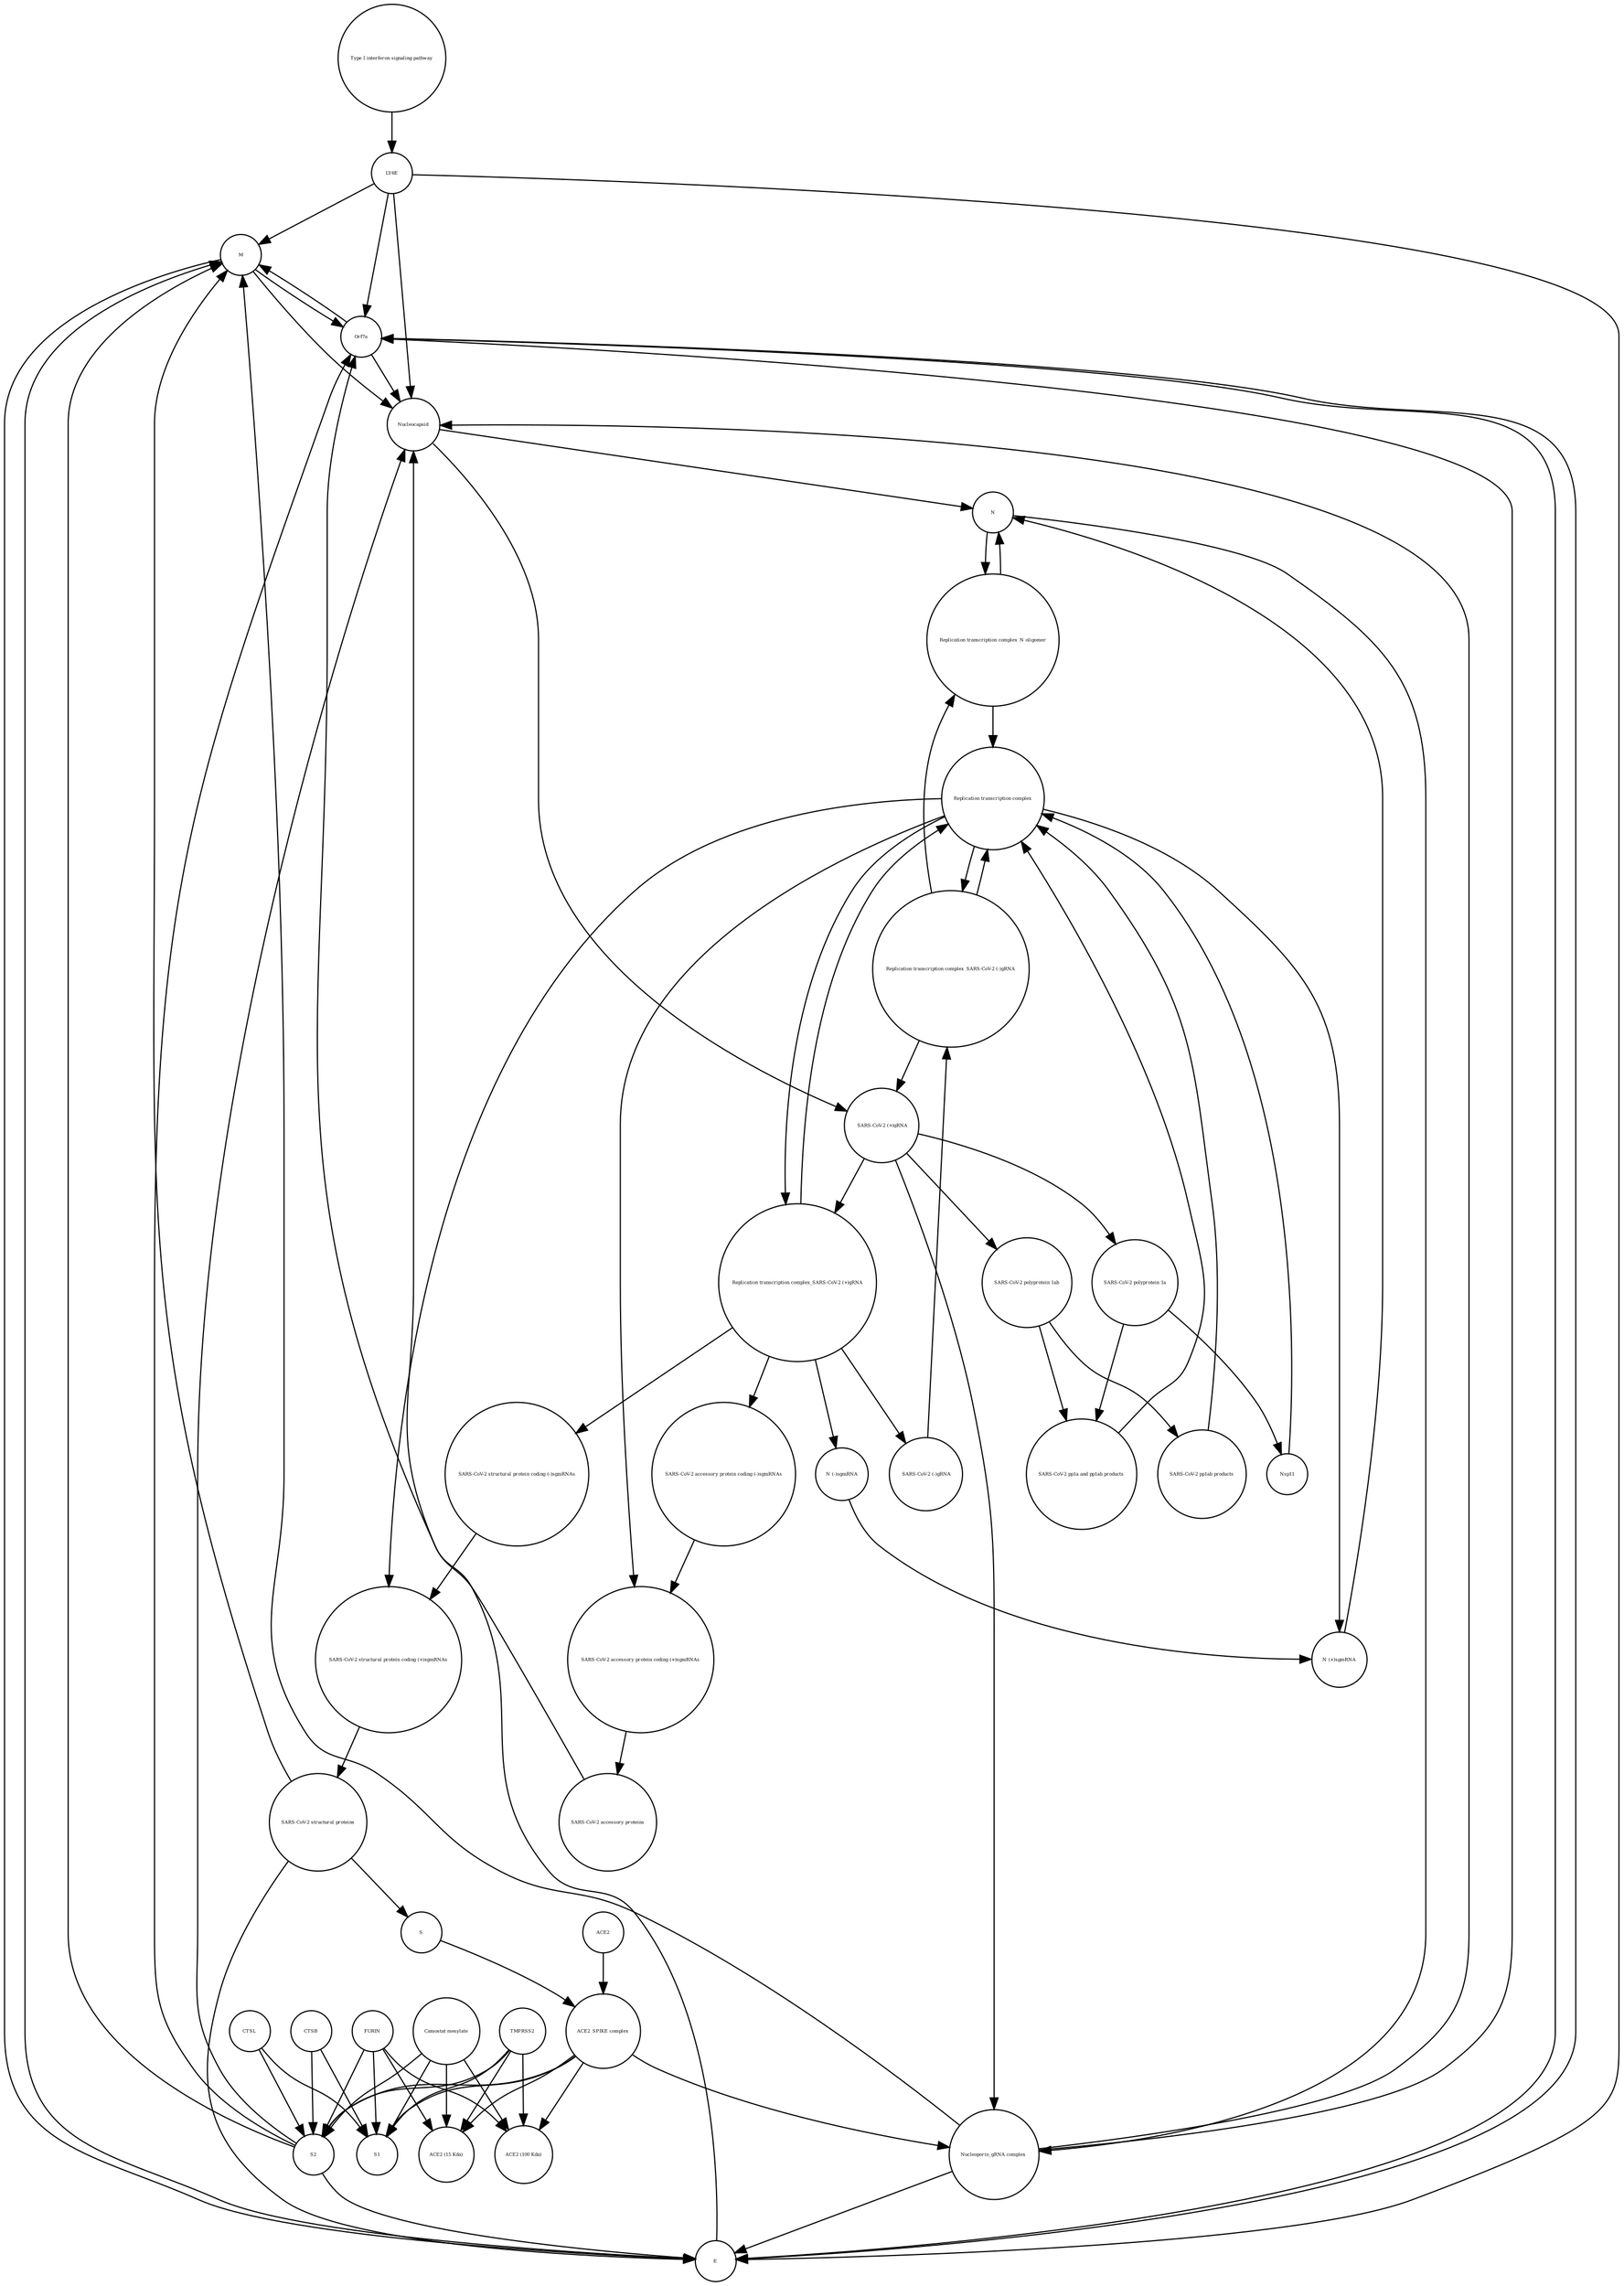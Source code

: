 strict digraph  {
"Type I interferon signaling pathway" [annotation="", bipartite=0, cls=phenotype, fontsize=4, label="Type I interferon signaling pathway", shape=circle];
LY6E [annotation="", bipartite=0, cls=macromolecule, fontsize=4, label=LY6E, shape=circle];
"ACE2 (100 Kda)" [annotation="", bipartite=0, cls=macromolecule, fontsize=4, label="ACE2 (100 Kda)", shape=circle];
M [annotation="", bipartite=0, cls=macromolecule, fontsize=4, label=M, shape=circle];
TMPRSS2 [annotation="", bipartite=0, cls=macromolecule, fontsize=4, label=TMPRSS2, shape=circle];
"ACE2 (15 Kda)" [annotation="", bipartite=0, cls=macromolecule, fontsize=4, label="ACE2 (15 Kda)", shape=circle];
S [annotation="", bipartite=0, cls="macromolecule multimer", fontsize=4, label=S, shape=circle];
" SARS-CoV-2 (-)gRNA" [annotation="", bipartite=0, cls="nucleic acid feature", fontsize=4, label=" SARS-CoV-2 (-)gRNA", shape=circle];
Orf7a [annotation="", bipartite=0, cls=macromolecule, fontsize=4, label=Orf7a, shape=circle];
FURIN [annotation="", bipartite=0, cls=macromolecule, fontsize=4, label=FURIN, shape=circle];
"Replication transcription complex_N oligomer" [annotation="", bipartite=0, cls=complex, fontsize=4, label="Replication transcription complex_N oligomer", shape=circle];
"SARS-CoV-2 pp1ab products" [annotation="", bipartite=0, cls=complex, fontsize=4, label="SARS-CoV-2 pp1ab products", shape=circle];
Nsp11 [annotation="", bipartite=0, cls=macromolecule, fontsize=4, label=Nsp11, shape=circle];
CTSL [annotation="", bipartite=0, cls=macromolecule, fontsize=4, label=CTSL, shape=circle];
"Replication transcription complex_SARS-CoV-2 (-)gRNA" [annotation="", bipartite=0, cls=complex, fontsize=4, label="Replication transcription complex_SARS-CoV-2 (-)gRNA", shape=circle];
"SARS-CoV-2 structural protein coding (+)sgmRNAs" [annotation="", bipartite=0, cls=complex, fontsize=4, label="SARS-CoV-2 structural protein coding (+)sgmRNAs", shape=circle];
"Camostat mesylate" [annotation="urn_miriam_pubchem.compound_2536", bipartite=0, cls="simple chemical", fontsize=4, label="Camostat mesylate", shape=circle];
"N (+)sgmRNA" [annotation="", bipartite=0, cls="nucleic acid feature", fontsize=4, label="N (+)sgmRNA", shape=circle];
"Replication transcription complex" [annotation="", bipartite=0, cls=complex, fontsize=4, label="Replication transcription complex", shape=circle];
"SARS-CoV-2 polyprotein 1ab" [annotation="", bipartite=0, cls=macromolecule, fontsize=4, label="SARS-CoV-2 polyprotein 1ab", shape=circle];
"SARS-CoV-2 accessory proteins" [annotation="", bipartite=0, cls=complex, fontsize=4, label="SARS-CoV-2 accessory proteins", shape=circle];
E [annotation="", bipartite=0, cls=macromolecule, fontsize=4, label=E, shape=circle];
S1 [annotation="", bipartite=0, cls=macromolecule, fontsize=4, label=S1, shape=circle];
"SARS-CoV-2 accessory protein coding (+)sgmRNAs" [annotation="", bipartite=0, cls=complex, fontsize=4, label="SARS-CoV-2 accessory protein coding (+)sgmRNAs", shape=circle];
N [annotation="", bipartite=0, cls="macromolecule multimer", fontsize=4, label=N, shape=circle];
S2 [annotation="", bipartite=0, cls=macromolecule, fontsize=4, label=S2, shape=circle];
"SARS-CoV-2 polyprotein 1a" [annotation="", bipartite=0, cls=macromolecule, fontsize=4, label="SARS-CoV-2 polyprotein 1a", shape=circle];
"ACE2_SPIKE complex" [annotation="", bipartite=0, cls=complex, fontsize=4, label="ACE2_SPIKE complex", shape=circle];
"N (-)sgmRNA" [annotation="", bipartite=0, cls="nucleic acid feature", fontsize=4, label="N (-)sgmRNA", shape=circle];
Nucleocapsid [annotation="", bipartite=0, cls=complex, fontsize=4, label=Nucleocapsid, shape=circle];
CTSB [annotation="", bipartite=0, cls=macromolecule, fontsize=4, label=CTSB, shape=circle];
ACE2 [annotation="", bipartite=0, cls=macromolecule, fontsize=4, label=ACE2, shape=circle];
"Nucleoporin_gRNA complex " [annotation="", bipartite=0, cls=complex, fontsize=4, label="Nucleoporin_gRNA complex ", shape=circle];
" SARS-CoV-2 (+)gRNA" [annotation="", bipartite=0, cls="nucleic acid feature", fontsize=4, label=" SARS-CoV-2 (+)gRNA", shape=circle];
"SARS-CoV-2 pp1a and pp1ab products" [annotation="", bipartite=0, cls=complex, fontsize=4, label="SARS-CoV-2 pp1a and pp1ab products", shape=circle];
"SARS-CoV-2 structural proteins" [annotation="", bipartite=0, cls=complex, fontsize=4, label="SARS-CoV-2 structural proteins", shape=circle];
"SARS-CoV-2 accessory protein coding (-)sgmRNAs" [annotation="", bipartite=0, cls=complex, fontsize=4, label="SARS-CoV-2 accessory protein coding (-)sgmRNAs", shape=circle];
"Replication transcription complex_SARS-CoV-2 (+)gRNA" [annotation="", bipartite=0, cls=complex, fontsize=4, label="Replication transcription complex_SARS-CoV-2 (+)gRNA", shape=circle];
"SARS-CoV-2 structural protein coding (-)sgmRNAs" [annotation="", bipartite=0, cls=complex, fontsize=4, label="SARS-CoV-2 structural protein coding (-)sgmRNAs", shape=circle];
"Type I interferon signaling pathway" -> LY6E  [annotation="", interaction_type=stimulation];
LY6E -> Orf7a  [annotation="urn_miriam_doi_10.1101%2F2020.03.05.979260|urn_miriam_doi_10.1101%2F2020.04.02.021469", interaction_type=inhibition];
LY6E -> M  [annotation="urn_miriam_doi_10.1101%2F2020.03.05.979260|urn_miriam_doi_10.1101%2F2020.04.02.021469", interaction_type=inhibition];
LY6E -> Nucleocapsid  [annotation="urn_miriam_doi_10.1101%2F2020.03.05.979260|urn_miriam_doi_10.1101%2F2020.04.02.021469", interaction_type=inhibition];
LY6E -> E  [annotation="urn_miriam_doi_10.1101%2F2020.03.05.979260|urn_miriam_doi_10.1101%2F2020.04.02.021469", interaction_type=inhibition];
M -> Orf7a  [annotation="", interaction_type=production];
M -> Nucleocapsid  [annotation="", interaction_type=production];
M -> E  [annotation="", interaction_type=production];
TMPRSS2 -> S1  [annotation="", interaction_type=catalysis];
TMPRSS2 -> "ACE2 (100 Kda)"  [annotation="", interaction_type=catalysis];
TMPRSS2 -> "ACE2 (15 Kda)"  [annotation="", interaction_type=catalysis];
TMPRSS2 -> S2  [annotation="", interaction_type=catalysis];
S -> "ACE2_SPIKE complex"  [annotation="", interaction_type=production];
" SARS-CoV-2 (-)gRNA" -> "Replication transcription complex_SARS-CoV-2 (-)gRNA"  [annotation="", interaction_type=production];
Orf7a -> M  [annotation="", interaction_type=production];
Orf7a -> Nucleocapsid  [annotation="", interaction_type=production];
Orf7a -> E  [annotation="", interaction_type=production];
FURIN -> S1  [annotation="", interaction_type=catalysis];
FURIN -> "ACE2 (100 Kda)"  [annotation="", interaction_type=catalysis];
FURIN -> "ACE2 (15 Kda)"  [annotation="", interaction_type=catalysis];
FURIN -> S2  [annotation="", interaction_type=catalysis];
"Replication transcription complex_N oligomer" -> "Replication transcription complex"  [annotation="", interaction_type=production];
"Replication transcription complex_N oligomer" -> N  [annotation="", interaction_type=production];
"SARS-CoV-2 pp1ab products" -> "Replication transcription complex"  [annotation="", interaction_type=production];
Nsp11 -> "Replication transcription complex"  [annotation="", interaction_type=production];
CTSL -> S1  [annotation=urn_miriam_pubmed_32142651, interaction_type=catalysis];
CTSL -> S2  [annotation=urn_miriam_pubmed_32142651, interaction_type=catalysis];
"Replication transcription complex_SARS-CoV-2 (-)gRNA" -> "Replication transcription complex_N oligomer"  [annotation="", interaction_type=production];
"Replication transcription complex_SARS-CoV-2 (-)gRNA" -> " SARS-CoV-2 (+)gRNA"  [annotation="", interaction_type=production];
"Replication transcription complex_SARS-CoV-2 (-)gRNA" -> "Replication transcription complex"  [annotation="", interaction_type=production];
"SARS-CoV-2 structural protein coding (+)sgmRNAs" -> "SARS-CoV-2 structural proteins"  [annotation="", interaction_type=production];
"Camostat mesylate" -> S1  [annotation="", interaction_type=inhibition];
"Camostat mesylate" -> "ACE2 (100 Kda)"  [annotation="", interaction_type=inhibition];
"Camostat mesylate" -> "ACE2 (15 Kda)"  [annotation="", interaction_type=inhibition];
"Camostat mesylate" -> S2  [annotation="", interaction_type=inhibition];
"N (+)sgmRNA" -> N  [annotation="", interaction_type=production];
"Replication transcription complex" -> "Replication transcription complex_SARS-CoV-2 (+)gRNA"  [annotation="", interaction_type=production];
"Replication transcription complex" -> "SARS-CoV-2 structural protein coding (+)sgmRNAs"  [annotation="", interaction_type="necessary stimulation"];
"Replication transcription complex" -> "Replication transcription complex_SARS-CoV-2 (-)gRNA"  [annotation="", interaction_type=production];
"Replication transcription complex" -> "SARS-CoV-2 accessory protein coding (+)sgmRNAs"  [annotation="", interaction_type="necessary stimulation"];
"Replication transcription complex" -> "N (+)sgmRNA"  [annotation="", interaction_type="necessary stimulation"];
"SARS-CoV-2 polyprotein 1ab" -> "SARS-CoV-2 pp1a and pp1ab products"  [annotation=urn_miriam_pubmed_31226023, interaction_type=catalysis];
"SARS-CoV-2 polyprotein 1ab" -> "SARS-CoV-2 pp1ab products"  [annotation=urn_miriam_pubmed_31226023, interaction_type=catalysis];
"SARS-CoV-2 accessory proteins" -> Orf7a  [annotation="", interaction_type=production];
E -> Orf7a  [annotation="", interaction_type=production];
E -> M  [annotation="", interaction_type=production];
E -> Nucleocapsid  [annotation="", interaction_type=production];
"SARS-CoV-2 accessory protein coding (+)sgmRNAs" -> "SARS-CoV-2 accessory proteins"  [annotation="", interaction_type=production];
N -> "Nucleoporin_gRNA complex "  [annotation="", interaction_type=production];
N -> "Replication transcription complex_N oligomer"  [annotation="", interaction_type=production];
S2 -> Orf7a  [annotation="urn_miriam_doi_10.1101%2F2020.03.05.979260|urn_miriam_doi_10.1101%2F2020.04.02.021469", interaction_type=stimulation];
S2 -> M  [annotation="urn_miriam_doi_10.1101%2F2020.03.05.979260|urn_miriam_doi_10.1101%2F2020.04.02.021469", interaction_type=stimulation];
S2 -> Nucleocapsid  [annotation="urn_miriam_doi_10.1101%2F2020.03.05.979260|urn_miriam_doi_10.1101%2F2020.04.02.021469", interaction_type=stimulation];
S2 -> E  [annotation="urn_miriam_doi_10.1101%2F2020.03.05.979260|urn_miriam_doi_10.1101%2F2020.04.02.021469", interaction_type=stimulation];
"SARS-CoV-2 polyprotein 1a" -> "SARS-CoV-2 pp1a and pp1ab products"  [annotation=urn_miriam_pubmed_31226023, interaction_type=catalysis];
"SARS-CoV-2 polyprotein 1a" -> Nsp11  [annotation=urn_miriam_pubmed_31226023, interaction_type=catalysis];
"ACE2_SPIKE complex" -> "Nucleoporin_gRNA complex "  [annotation="urn_miriam_pubmed_32142651|urn_miriam_pubmed_32094589", interaction_type=stimulation];
"ACE2_SPIKE complex" -> S2  [annotation="", interaction_type=production];
"ACE2_SPIKE complex" -> S1  [annotation="", interaction_type=production];
"ACE2_SPIKE complex" -> "ACE2 (100 Kda)"  [annotation="", interaction_type=production];
"ACE2_SPIKE complex" -> "ACE2 (15 Kda)"  [annotation="", interaction_type=production];
"N (-)sgmRNA" -> "N (+)sgmRNA"  [annotation="", interaction_type=production];
Nucleocapsid -> " SARS-CoV-2 (+)gRNA"  [annotation="", interaction_type=production];
Nucleocapsid -> N  [annotation="", interaction_type=production];
CTSB -> S1  [annotation=urn_miriam_pubmed_32142651, interaction_type=catalysis];
CTSB -> S2  [annotation=urn_miriam_pubmed_32142651, interaction_type=catalysis];
ACE2 -> "ACE2_SPIKE complex"  [annotation="", interaction_type=production];
"Nucleoporin_gRNA complex " -> Orf7a  [annotation="", interaction_type=production];
"Nucleoporin_gRNA complex " -> M  [annotation="", interaction_type=production];
"Nucleoporin_gRNA complex " -> Nucleocapsid  [annotation="", interaction_type=production];
"Nucleoporin_gRNA complex " -> E  [annotation="", interaction_type=production];
" SARS-CoV-2 (+)gRNA" -> "Nucleoporin_gRNA complex "  [annotation="", interaction_type=production];
" SARS-CoV-2 (+)gRNA" -> "SARS-CoV-2 polyprotein 1a"  [annotation="", interaction_type=production];
" SARS-CoV-2 (+)gRNA" -> "SARS-CoV-2 polyprotein 1ab"  [annotation="", interaction_type=production];
" SARS-CoV-2 (+)gRNA" -> "Replication transcription complex_SARS-CoV-2 (+)gRNA"  [annotation="", interaction_type=production];
"SARS-CoV-2 pp1a and pp1ab products" -> "Replication transcription complex"  [annotation="", interaction_type=production];
"SARS-CoV-2 structural proteins" -> S  [annotation="", interaction_type=production];
"SARS-CoV-2 structural proteins" -> M  [annotation="", interaction_type=production];
"SARS-CoV-2 structural proteins" -> E  [annotation="", interaction_type=production];
"SARS-CoV-2 accessory protein coding (-)sgmRNAs" -> "SARS-CoV-2 accessory protein coding (+)sgmRNAs"  [annotation="", interaction_type=production];
"Replication transcription complex_SARS-CoV-2 (+)gRNA" -> "Replication transcription complex"  [annotation="", interaction_type=production];
"Replication transcription complex_SARS-CoV-2 (+)gRNA" -> "N (-)sgmRNA"  [annotation="", interaction_type=production];
"Replication transcription complex_SARS-CoV-2 (+)gRNA" -> " SARS-CoV-2 (-)gRNA"  [annotation="", interaction_type=production];
"Replication transcription complex_SARS-CoV-2 (+)gRNA" -> "SARS-CoV-2 accessory protein coding (-)sgmRNAs"  [annotation="", interaction_type=production];
"Replication transcription complex_SARS-CoV-2 (+)gRNA" -> "SARS-CoV-2 structural protein coding (-)sgmRNAs"  [annotation="", interaction_type=production];
"SARS-CoV-2 structural protein coding (-)sgmRNAs" -> "SARS-CoV-2 structural protein coding (+)sgmRNAs"  [annotation="", interaction_type=production];
}

